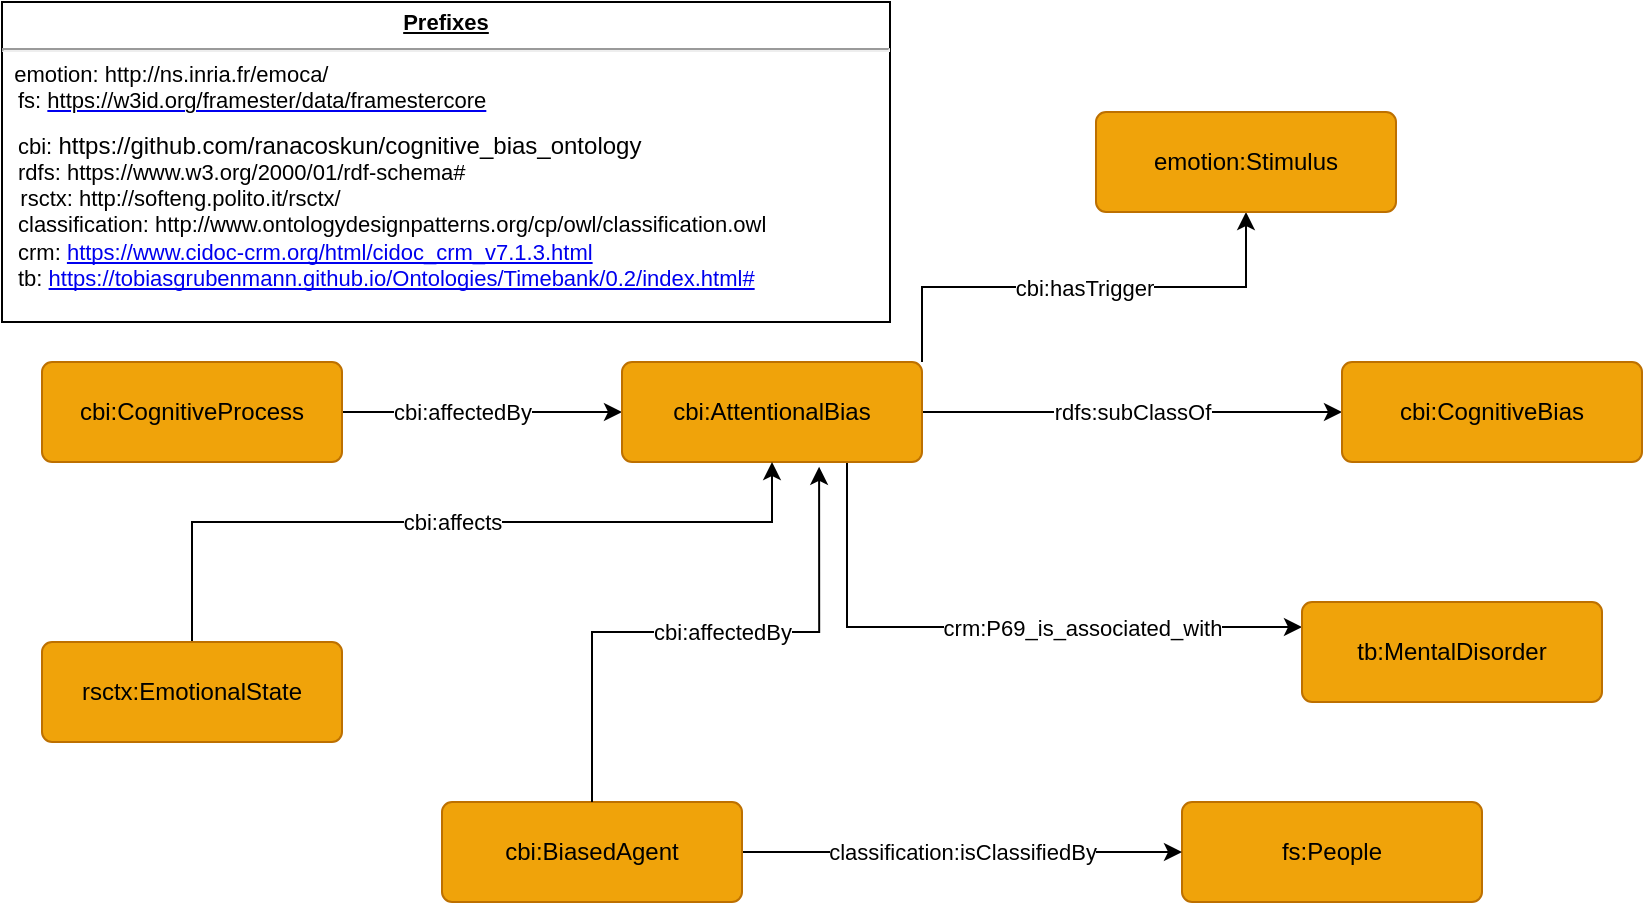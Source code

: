 <mxfile version="23.1.5" type="device">
  <diagram name="Page-1" id="kCQ-5cCD135w8WMYoH_2">
    <mxGraphModel dx="1036" dy="1775" grid="1" gridSize="10" guides="1" tooltips="1" connect="1" arrows="1" fold="1" page="1" pageScale="1" pageWidth="827" pageHeight="1169" math="0" shadow="0">
      <root>
        <mxCell id="0" />
        <mxCell id="1" parent="0" />
        <mxCell id="3ycqGOcJy0l5AKDW314_-19" value="cbi:affectedBy" style="edgeStyle=orthogonalEdgeStyle;rounded=0;orthogonalLoop=1;jettySize=auto;html=1;" parent="1" source="3ycqGOcJy0l5AKDW314_-10" target="3ycqGOcJy0l5AKDW314_-14" edge="1">
          <mxGeometry x="-0.143" relative="1" as="geometry">
            <mxPoint as="offset" />
          </mxGeometry>
        </mxCell>
        <mxCell id="3ycqGOcJy0l5AKDW314_-10" value="cbi:CognitiveProcess" style="rounded=1;arcSize=10;whiteSpace=wrap;html=1;align=center;fillColor=#f0a30a;strokeColor=#BD7000;fontColor=#000000;" parent="1" vertex="1">
          <mxGeometry x="150" y="140" width="150" height="50" as="geometry" />
        </mxCell>
        <mxCell id="3ycqGOcJy0l5AKDW314_-20" value="crm:P69_is_associated_with" style="edgeStyle=orthogonalEdgeStyle;rounded=0;orthogonalLoop=1;jettySize=auto;html=1;exitX=0.75;exitY=1;exitDx=0;exitDy=0;entryX=0;entryY=0.25;entryDx=0;entryDy=0;" parent="1" source="3ycqGOcJy0l5AKDW314_-14" target="3ycqGOcJy0l5AKDW314_-16" edge="1">
          <mxGeometry x="0.29" relative="1" as="geometry">
            <mxPoint as="offset" />
          </mxGeometry>
        </mxCell>
        <mxCell id="3ycqGOcJy0l5AKDW314_-21" value="rdfs:subClassOf" style="edgeStyle=orthogonalEdgeStyle;rounded=0;orthogonalLoop=1;jettySize=auto;html=1;" parent="1" source="3ycqGOcJy0l5AKDW314_-14" target="3ycqGOcJy0l5AKDW314_-17" edge="1">
          <mxGeometry relative="1" as="geometry">
            <mxPoint as="offset" />
          </mxGeometry>
        </mxCell>
        <mxCell id="3ycqGOcJy0l5AKDW314_-23" value="cbi:hasTrigger" style="edgeStyle=orthogonalEdgeStyle;rounded=0;orthogonalLoop=1;jettySize=auto;html=1;entryX=0.5;entryY=1;entryDx=0;entryDy=0;exitX=1;exitY=0;exitDx=0;exitDy=0;" parent="1" source="3ycqGOcJy0l5AKDW314_-14" target="3ycqGOcJy0l5AKDW314_-18" edge="1">
          <mxGeometry relative="1" as="geometry">
            <mxPoint x="560" y="125" as="sourcePoint" />
            <mxPoint x="805" y="30" as="targetPoint" />
          </mxGeometry>
        </mxCell>
        <mxCell id="3ycqGOcJy0l5AKDW314_-14" value="cbi:AttentionalBias" style="rounded=1;arcSize=10;whiteSpace=wrap;html=1;align=center;fillColor=#f0a30a;strokeColor=#BD7000;fontColor=#000000;" parent="1" vertex="1">
          <mxGeometry x="440" y="140" width="150" height="50" as="geometry" />
        </mxCell>
        <mxCell id="3ycqGOcJy0l5AKDW314_-22" value="cbi:affects" style="edgeStyle=orthogonalEdgeStyle;rounded=0;orthogonalLoop=1;jettySize=auto;html=1;" parent="1" source="3ycqGOcJy0l5AKDW314_-15" target="3ycqGOcJy0l5AKDW314_-14" edge="1">
          <mxGeometry relative="1" as="geometry">
            <Array as="points">
              <mxPoint x="225" y="220" />
              <mxPoint x="515" y="220" />
            </Array>
          </mxGeometry>
        </mxCell>
        <mxCell id="3ycqGOcJy0l5AKDW314_-15" value="rsctx:EmotionalState" style="rounded=1;arcSize=10;whiteSpace=wrap;html=1;align=center;fillColor=#f0a30a;strokeColor=#BD7000;fontColor=#000000;" parent="1" vertex="1">
          <mxGeometry x="150" y="280" width="150" height="50" as="geometry" />
        </mxCell>
        <mxCell id="3ycqGOcJy0l5AKDW314_-16" value="tb:MentalDisorder" style="rounded=1;arcSize=10;whiteSpace=wrap;html=1;align=center;fillColor=#f0a30a;strokeColor=#BD7000;fontColor=#000000;" parent="1" vertex="1">
          <mxGeometry x="780" y="260" width="150" height="50" as="geometry" />
        </mxCell>
        <mxCell id="3ycqGOcJy0l5AKDW314_-17" value="cbi:CognitiveBias" style="rounded=1;arcSize=10;whiteSpace=wrap;html=1;align=center;fillColor=#f0a30a;strokeColor=#BD7000;fontColor=#000000;" parent="1" vertex="1">
          <mxGeometry x="800" y="140" width="150" height="50" as="geometry" />
        </mxCell>
        <mxCell id="3ycqGOcJy0l5AKDW314_-18" value="emotion:Stimulus" style="rounded=1;arcSize=10;whiteSpace=wrap;html=1;align=center;fillColor=#f0a30a;strokeColor=#BD7000;fontColor=#000000;" parent="1" vertex="1">
          <mxGeometry x="677" y="15" width="150" height="50" as="geometry" />
        </mxCell>
        <mxCell id="Fa74rsgTPT6HSomy7qcu-1" value="&lt;p style=&quot;margin: 4px 0px 0px; text-decoration: underline; font-size: 11px;&quot;&gt;&lt;b&gt;&lt;font style=&quot;font-size: 11px;&quot;&gt;Prefixes&lt;/font&gt;&lt;/b&gt;&lt;/p&gt;&lt;hr style=&quot;font-size: 11px;&quot;&gt;&lt;div style=&quot;text-align: left; font-size: 11px;&quot;&gt;&lt;span style=&quot;background-color: initial;&quot;&gt;&lt;font style=&quot;font-size: 11px;&quot;&gt;&amp;nbsp; emotion: http://ns.inria.fr/emoca/&lt;/font&gt;&lt;/span&gt;&lt;/div&gt;&lt;p style=&quot;text-align: left; margin: 0px 0px 0px 8px; font-size: 11px;&quot;&gt;&lt;font style=&quot;font-size: 11px;&quot;&gt;&lt;span style=&quot;background-color: initial;&quot;&gt;fs:&amp;nbsp;&lt;/span&gt;&lt;a style=&quot;background: transparent; margin: 0px 8px 8px 0px; padding: 0px; vertical-align: baseline; display: inline-block;&quot; class=&quot;iri&quot; href=&quot;https://w3id.org/framester/data/framestercore/Preference&quot;&gt;&lt;font style=&quot;font-size: 11px;&quot; color=&quot;#000000&quot;&gt;https://w3id.org/framester/data/framestercore&lt;/font&gt;&lt;/a&gt;&lt;br&gt;&lt;/font&gt;&lt;/p&gt;&lt;p style=&quot;text-align: left; margin: 0px 0px 0px 8px; font-size: 11px;&quot;&gt;&lt;span style=&quot;background-color: initial;&quot;&gt;&lt;font style=&quot;font-size: 11px;&quot;&gt;cbi:&amp;nbsp;&lt;/font&gt;&lt;/span&gt;&lt;span style=&quot;background-color: initial; font-size: 12px;&quot;&gt;https://github.com/ranacoskun/cognitive_bias_ontology&lt;/span&gt;&lt;/p&gt;&lt;p style=&quot;text-align: left; margin: 0px 0px 0px 8px; font-size: 11px;&quot;&gt;&lt;font style=&quot;font-size: 11px;&quot;&gt;rdfs: https://www.w3.org/2000/01/rdf-schema#&lt;/font&gt;&lt;/p&gt;&lt;div style=&quot;text-align: left; font-size: 11px;&quot;&gt;&lt;span style=&quot;background-color: initial;&quot;&gt;&lt;font style=&quot;font-size: 11px;&quot;&gt;&amp;nbsp; &amp;nbsp;rsctx: http://softeng.polito.it/rsctx/&lt;/font&gt;&lt;/span&gt;&lt;/div&gt;&lt;p style=&quot;text-align: left; margin: 0px 0px 0px 8px; font-size: 11px;&quot;&gt;&lt;font style=&quot;font-size: 11px;&quot;&gt;&lt;span style=&quot;background-color: initial;&quot;&gt;classification:&amp;nbsp;http://www.ontologydesignpatterns.org/cp/owl/classification.owl&amp;nbsp;&lt;/span&gt;&lt;br&gt;&lt;/font&gt;&lt;/p&gt;&lt;p style=&quot;text-align: left; margin: 0px 0px 0px 8px; font-size: 11px;&quot;&gt;&lt;font style=&quot;font-size: 11px;&quot;&gt;crm: &lt;a style=&quot;font-family: Arial; text-decoration-skip-ink: none;&quot; class=&quot;waffle-rich-text-link&quot; href=&quot;https://www.cidoc-crm.org/html/cidoc_crm_v7.1.3.html&quot;&gt;https://www.cidoc-crm.org/html/cidoc_crm_v7.1.3.html&lt;/a&gt;&lt;br&gt;&lt;/font&gt;&lt;/p&gt;&lt;p style=&quot;text-align: left; margin: 0px 0px 0px 8px; font-size: 11px;&quot;&gt;&lt;font style=&quot;font-size: 11px;&quot;&gt;tb: &lt;a style=&quot;font-family: Arial; text-decoration-skip-ink: none;&quot; class=&quot;waffle-rich-text-link&quot; href=&quot;https://tobiasgrubenmann.github.io/Ontologies/Timebank/0.2/index.html#&quot;&gt;https://tobiasgrubenmann.github.io/Ontologies/Timebank/0.2/index.html#&lt;/a&gt;&lt;/font&gt;&lt;br&gt;&lt;/p&gt;" style="verticalAlign=top;align=center;overflow=fill;html=1;whiteSpace=wrap;" parent="1" vertex="1">
          <mxGeometry x="130" y="-40" width="444" height="160" as="geometry" />
        </mxCell>
        <mxCell id="Fa74rsgTPT6HSomy7qcu-2" value="fs:People" style="rounded=1;arcSize=10;whiteSpace=wrap;html=1;align=center;fillColor=#f0a30a;strokeColor=#BD7000;fontColor=#000000;" parent="1" vertex="1">
          <mxGeometry x="720" y="360" width="150" height="50" as="geometry" />
        </mxCell>
        <mxCell id="Fa74rsgTPT6HSomy7qcu-5" value="classification:isClassifiedBy" style="edgeStyle=orthogonalEdgeStyle;rounded=0;orthogonalLoop=1;jettySize=auto;html=1;exitX=1;exitY=0.5;exitDx=0;exitDy=0;entryX=0;entryY=0.5;entryDx=0;entryDy=0;" parent="1" source="Fa74rsgTPT6HSomy7qcu-3" target="Fa74rsgTPT6HSomy7qcu-2" edge="1">
          <mxGeometry relative="1" as="geometry" />
        </mxCell>
        <mxCell id="Fa74rsgTPT6HSomy7qcu-3" value="cbi:BiasedAgent" style="rounded=1;arcSize=10;whiteSpace=wrap;html=1;align=center;fillColor=#f0a30a;strokeColor=#BD7000;fontColor=#000000;" parent="1" vertex="1">
          <mxGeometry x="350" y="360" width="150" height="50" as="geometry" />
        </mxCell>
        <mxCell id="Fa74rsgTPT6HSomy7qcu-4" value="cbi:affectedBy" style="edgeStyle=orthogonalEdgeStyle;rounded=0;orthogonalLoop=1;jettySize=auto;html=1;exitX=0.5;exitY=0;exitDx=0;exitDy=0;entryX=0.657;entryY=1.048;entryDx=0;entryDy=0;entryPerimeter=0;" parent="1" source="Fa74rsgTPT6HSomy7qcu-3" target="3ycqGOcJy0l5AKDW314_-14" edge="1">
          <mxGeometry x="0.067" relative="1" as="geometry">
            <mxPoint as="offset" />
          </mxGeometry>
        </mxCell>
      </root>
    </mxGraphModel>
  </diagram>
</mxfile>
